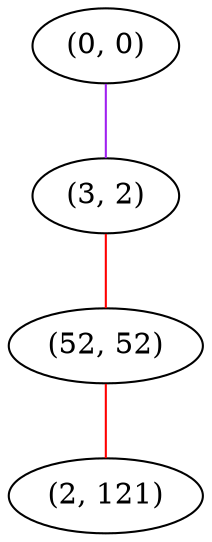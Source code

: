 graph "" {
"(0, 0)";
"(3, 2)";
"(52, 52)";
"(2, 121)";
"(0, 0)" -- "(3, 2)"  [color=purple, key=0, weight=4];
"(3, 2)" -- "(52, 52)"  [color=red, key=0, weight=1];
"(52, 52)" -- "(2, 121)"  [color=red, key=0, weight=1];
}
